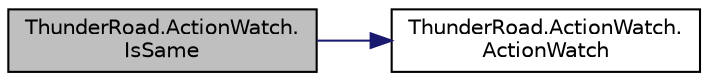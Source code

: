 digraph "ThunderRoad.ActionWatch.IsSame"
{
 // LATEX_PDF_SIZE
  edge [fontname="Helvetica",fontsize="10",labelfontname="Helvetica",labelfontsize="10"];
  node [fontname="Helvetica",fontsize="10",shape=record];
  rankdir="LR";
  Node1 [label="ThunderRoad.ActionWatch.\lIsSame",height=0.2,width=0.4,color="black", fillcolor="grey75", style="filled", fontcolor="black",tooltip="Determines whether the specified other action is same."];
  Node1 -> Node2 [color="midnightblue",fontsize="10",style="solid",fontname="Helvetica"];
  Node2 [label="ThunderRoad.ActionWatch.\lActionWatch",height=0.2,width=0.4,color="black", fillcolor="white", style="filled",URL="$class_thunder_road_1_1_action_watch.html#a4288f43c8de199981b1283080b9f1d9b",tooltip="Initializes a new instance of the ActionWatch class."];
}
